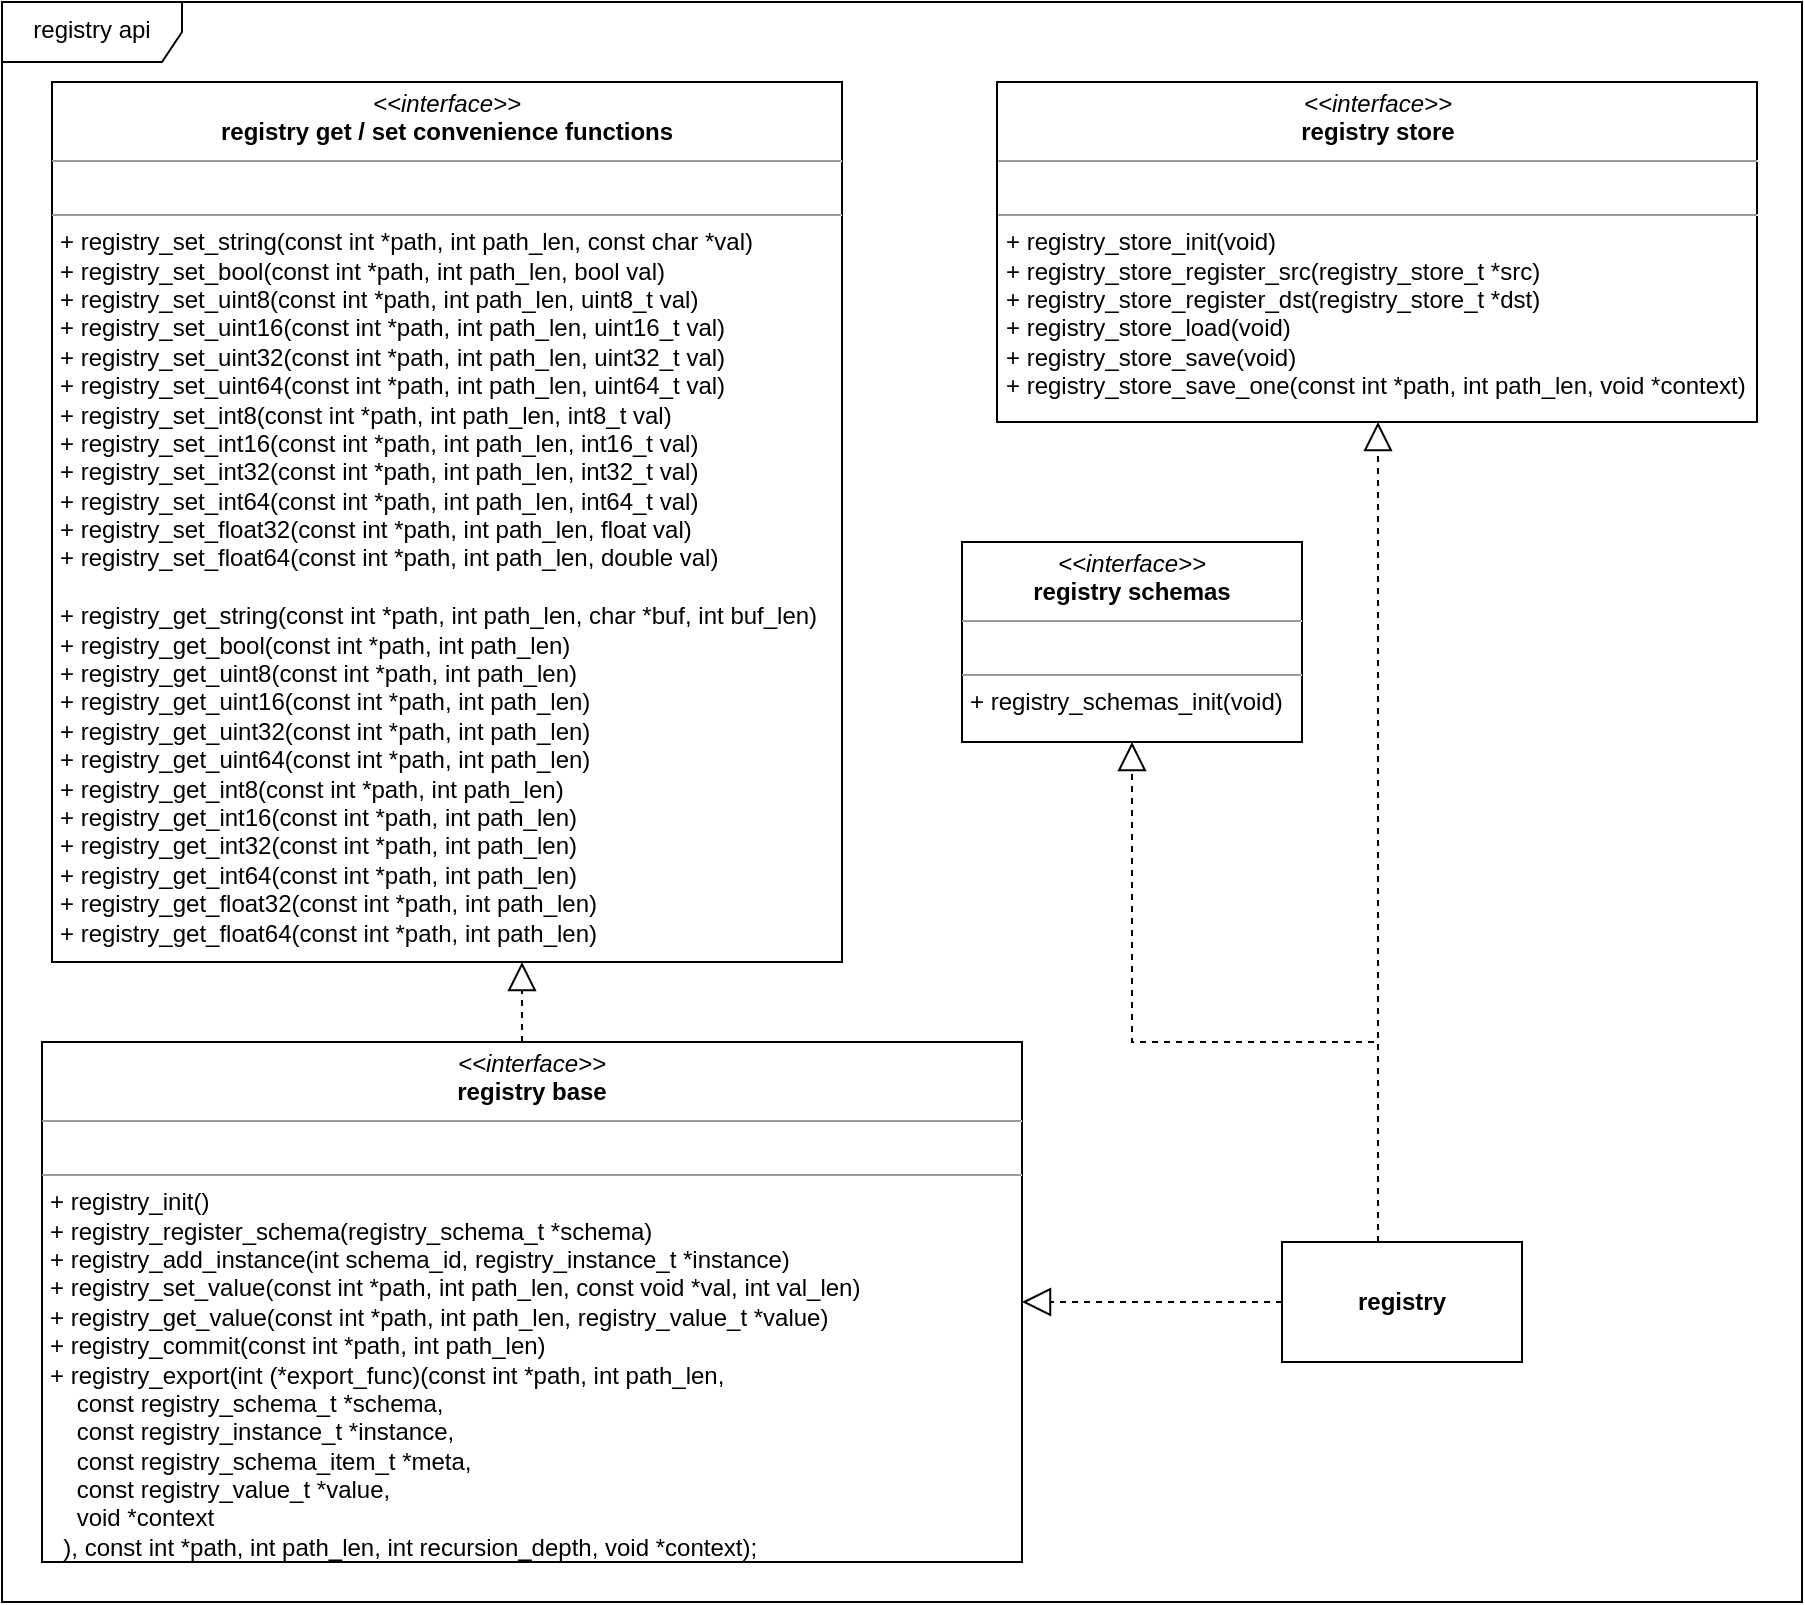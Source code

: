 <mxfile>
    <diagram id="fjN8D4Odn0497USpxgly" name="Page-1">
        <mxGraphModel dx="1074" dy="1609" grid="1" gridSize="10" guides="1" tooltips="1" connect="1" arrows="1" fold="1" page="1" pageScale="1" pageWidth="1169" pageHeight="827" background="#FFFFFF" math="0" shadow="0">
            <root>
                <mxCell id="0"/>
                <mxCell id="1" parent="0"/>
                <mxCell id="161" value="registry api" style="shape=umlFrame;whiteSpace=wrap;html=1;verticalAlign=top;width=90;height=30;swimlaneFillColor=#ffffff;" parent="1" vertex="1">
                    <mxGeometry x="20" y="-800" width="900" height="800" as="geometry"/>
                </mxCell>
                <mxCell id="113" value="&lt;p style=&quot;margin: 0px ; margin-top: 4px ; text-align: center&quot;&gt;&lt;i&gt;&amp;lt;&amp;lt;interface&amp;gt;&amp;gt;&lt;/i&gt;&lt;br&gt;&lt;b&gt;registry base&lt;/b&gt;&lt;br&gt;&lt;/p&gt;&lt;hr size=&quot;1&quot;&gt;&lt;p style=&quot;margin: 0px ; margin-left: 4px&quot;&gt;&lt;br&gt;&lt;/p&gt;&lt;hr size=&quot;1&quot;&gt;&lt;p style=&quot;margin: 0px ; margin-left: 4px&quot;&gt;+ registry_init()&lt;/p&gt;&lt;p style=&quot;margin: 0px ; margin-left: 4px&quot;&gt;+ registry_register_schema(registry_schema_t *schema)&lt;/p&gt;&lt;p style=&quot;margin: 0px ; margin-left: 4px&quot;&gt;+ registry_add_instance(int schema_id, registry_instance_t *instance)&lt;/p&gt;&lt;p style=&quot;margin: 0px ; margin-left: 4px&quot;&gt;+ registry_set_value(const int *path, int path_len, const void *val, int val_len)&lt;/p&gt;&lt;p style=&quot;margin: 0px ; margin-left: 4px&quot;&gt;+ registry_get_value(const int *path, int path_len, registry_value_t *value)&lt;/p&gt;&lt;p style=&quot;margin: 0px ; margin-left: 4px&quot;&gt;+ registry_commit(const int *path, int path_len)&lt;/p&gt;&lt;p style=&quot;margin: 0px ; margin-left: 4px&quot;&gt;+&amp;nbsp;&lt;span&gt;registry_export(int (*export_func)(const int *path, int path_len,&lt;/span&gt;&lt;br&gt;&lt;/p&gt;&lt;p style=&quot;margin: 0px ; margin-left: 4px&quot;&gt;&amp;nbsp; &amp;nbsp; const registry_schema_t *schema,&lt;/p&gt;&lt;p style=&quot;margin: 0px ; margin-left: 4px&quot;&gt;&amp;nbsp; &amp;nbsp; const registry_instance_t *instance,&lt;/p&gt;&lt;p style=&quot;margin: 0px ; margin-left: 4px&quot;&gt;&amp;nbsp; &amp;nbsp; const registry_schema_item_t *meta,&lt;/p&gt;&lt;p style=&quot;margin: 0px ; margin-left: 4px&quot;&gt;&amp;nbsp; &amp;nbsp; const registry_value_t *value,&lt;/p&gt;&lt;p style=&quot;margin: 0px ; margin-left: 4px&quot;&gt;&amp;nbsp; &amp;nbsp; void *context&lt;/p&gt;&lt;p style=&quot;margin: 0px ; margin-left: 4px&quot;&gt;&amp;nbsp; ), const int *path, int path_len, int recursion_depth, void *context);&lt;/p&gt;" style="verticalAlign=top;align=left;overflow=fill;fontSize=12;fontFamily=Helvetica;html=1;" parent="1" vertex="1">
                    <mxGeometry x="40" y="-280" width="490" height="260" as="geometry"/>
                </mxCell>
                <mxCell id="117" value="&lt;p style=&quot;margin: 0px ; margin-top: 4px ; text-align: center&quot;&gt;&lt;i&gt;&amp;lt;&amp;lt;interface&amp;gt;&amp;gt;&lt;/i&gt;&lt;br&gt;&lt;b&gt;registry store&lt;/b&gt;&lt;br&gt;&lt;/p&gt;&lt;hr size=&quot;1&quot;&gt;&lt;p style=&quot;margin: 0px ; margin-left: 4px&quot;&gt;&lt;br&gt;&lt;/p&gt;&lt;hr size=&quot;1&quot;&gt;&lt;p style=&quot;margin: 0px ; margin-left: 4px&quot;&gt;+ registry_store_init(void)&lt;br&gt;&lt;/p&gt;&lt;p style=&quot;margin: 0px ; margin-left: 4px&quot;&gt;+ registry_store_register_src(registry_store_t *src)&lt;br&gt;&lt;/p&gt;&lt;p style=&quot;margin: 0px ; margin-left: 4px&quot;&gt;+ registry_store_register_dst(registry_store_t *dst)&lt;br&gt;&lt;/p&gt;&lt;p style=&quot;margin: 0px ; margin-left: 4px&quot;&gt;+ registry_store_load(void)&lt;br&gt;&lt;/p&gt;&lt;p style=&quot;margin: 0px 0px 0px 4px&quot;&gt;+ registry_store_save(void)&lt;/p&gt;&lt;p style=&quot;margin: 0px 0px 0px 4px&quot;&gt;+ registry_store_save_one(const int *path, int path_len, void *context)&lt;/p&gt;" style="verticalAlign=top;align=left;overflow=fill;fontSize=12;fontFamily=Helvetica;html=1;" parent="1" vertex="1">
                    <mxGeometry x="517.5" y="-760" width="380" height="170" as="geometry"/>
                </mxCell>
                <mxCell id="162" value="&lt;b&gt;registry&lt;/b&gt;" style="rounded=0;whiteSpace=wrap;html=1;" parent="1" vertex="1">
                    <mxGeometry x="660" y="-180" width="120" height="60" as="geometry"/>
                </mxCell>
                <mxCell id="163" value="" style="endArrow=block;dashed=1;endFill=0;endSize=12;html=1;edgeStyle=orthogonalEdgeStyle;rounded=0;" parent="1" source="162" target="113" edge="1">
                    <mxGeometry width="160" relative="1" as="geometry">
                        <mxPoint x="370" y="-410" as="sourcePoint"/>
                        <mxPoint x="530" y="-410" as="targetPoint"/>
                    </mxGeometry>
                </mxCell>
                <mxCell id="164" value="" style="endArrow=block;dashed=1;endFill=0;endSize=12;html=1;edgeStyle=orthogonalEdgeStyle;rounded=0;" parent="1" source="162" target="117" edge="1">
                    <mxGeometry width="160" relative="1" as="geometry">
                        <mxPoint x="470" y="-350" as="sourcePoint"/>
                        <mxPoint x="295" y="-530" as="targetPoint"/>
                        <Array as="points">
                            <mxPoint x="708" y="-290"/>
                            <mxPoint x="708" y="-290"/>
                        </Array>
                    </mxGeometry>
                </mxCell>
                <mxCell id="165" value="&lt;p style=&quot;margin: 0px ; margin-top: 4px ; text-align: center&quot;&gt;&lt;i&gt;&amp;lt;&amp;lt;interface&amp;gt;&amp;gt;&lt;/i&gt;&lt;br&gt;&lt;b&gt;registry get / set convenience functions&lt;/b&gt;&lt;br&gt;&lt;/p&gt;&lt;hr size=&quot;1&quot;&gt;&lt;p style=&quot;margin: 0px ; margin-left: 4px&quot;&gt;&lt;br&gt;&lt;/p&gt;&lt;hr size=&quot;1&quot;&gt;&lt;p style=&quot;margin: 0px 0px 0px 4px&quot;&gt;+&amp;nbsp;registry_set_string(const int *path, int path_len, const char *val)&lt;/p&gt;&lt;p style=&quot;margin: 0px 0px 0px 4px&quot;&gt;+&amp;nbsp;registry_set_bool(const int *path, int path_len, bool val)&lt;/p&gt;&lt;p style=&quot;margin: 0px 0px 0px 4px&quot;&gt;+&amp;nbsp;registry_set_uint8(const int *path, int path_len, uint8_t val)&lt;/p&gt;&lt;p style=&quot;margin: 0px 0px 0px 4px&quot;&gt;+&amp;nbsp;registry_set_uint16(const int *path, int path_len, uint16_t val)&lt;/p&gt;&lt;p style=&quot;margin: 0px 0px 0px 4px&quot;&gt;+&amp;nbsp;registry_set_uint32(const int *path, int path_len, uint32_t val)&lt;/p&gt;&lt;p style=&quot;margin: 0px 0px 0px 4px&quot;&gt;+&amp;nbsp;registry_set_uint64(const int *path, int path_len, uint64_t val)&lt;/p&gt;&lt;p style=&quot;margin: 0px 0px 0px 4px&quot;&gt;+&amp;nbsp;registry_set_int8(const int *path, int path_len, int8_t val)&lt;/p&gt;&lt;p style=&quot;margin: 0px 0px 0px 4px&quot;&gt;+&amp;nbsp;registry_set_int16(const int *path, int path_len, int16_t val)&lt;/p&gt;&lt;p style=&quot;margin: 0px 0px 0px 4px&quot;&gt;+&amp;nbsp;registry_set_int32(const int *path, int path_len, int32_t val)&lt;/p&gt;&lt;p style=&quot;margin: 0px 0px 0px 4px&quot;&gt;+&amp;nbsp;registry_set_int64(const int *path, int path_len, int64_t val)&lt;/p&gt;&lt;p style=&quot;margin: 0px 0px 0px 4px&quot;&gt;+&amp;nbsp;registry_set_float32(const int *path, int path_len, float val)&lt;/p&gt;&lt;p style=&quot;margin: 0px 0px 0px 4px&quot;&gt;+&amp;nbsp;registry_set_float64(const int *path, int path_len, double val)&lt;/p&gt;&lt;p style=&quot;margin: 0px ; margin-left: 4px&quot;&gt;&lt;br&gt;&lt;/p&gt;&lt;p style=&quot;margin: 0px ; margin-left: 4px&quot;&gt;+&amp;nbsp;registry_get_string(const int *path, int path_len, char *buf, int buf_len)&lt;/p&gt;&lt;p style=&quot;margin: 0px ; margin-left: 4px&quot;&gt;+&amp;nbsp;registry_get_bool(const int *path, int path_len)&lt;/p&gt;&lt;p style=&quot;margin: 0px ; margin-left: 4px&quot;&gt;+&amp;nbsp;registry_get_uint8(const int *path, int path_len)&lt;/p&gt;&lt;p style=&quot;margin: 0px ; margin-left: 4px&quot;&gt;+&amp;nbsp;registry_get_uint16(const int *path, int path_len)&lt;/p&gt;&lt;p style=&quot;margin: 0px ; margin-left: 4px&quot;&gt;+&amp;nbsp;registry_get_uint32(const int *path, int path_len)&lt;/p&gt;&lt;p style=&quot;margin: 0px ; margin-left: 4px&quot;&gt;+&amp;nbsp;registry_get_uint64(const int *path, int path_len)&lt;/p&gt;&lt;p style=&quot;margin: 0px ; margin-left: 4px&quot;&gt;+&amp;nbsp;registry_get_int8(const int *path, int path_len)&lt;/p&gt;&lt;p style=&quot;margin: 0px ; margin-left: 4px&quot;&gt;+&amp;nbsp;registry_get_int16(const int *path, int path_len)&lt;/p&gt;&lt;p style=&quot;margin: 0px ; margin-left: 4px&quot;&gt;+&amp;nbsp;registry_get_int32(const int *path, int path_len)&lt;/p&gt;&lt;p style=&quot;margin: 0px ; margin-left: 4px&quot;&gt;+&amp;nbsp;registry_get_int64(const int *path, int path_len)&lt;/p&gt;&lt;p style=&quot;margin: 0px ; margin-left: 4px&quot;&gt;+&amp;nbsp;registry_get_float32(const int *path, int path_len)&lt;/p&gt;&lt;p style=&quot;margin: 0px ; margin-left: 4px&quot;&gt;+&amp;nbsp;registry_get_float64(const int *path, int path_len)&lt;/p&gt;" style="verticalAlign=top;align=left;overflow=fill;fontSize=12;fontFamily=Helvetica;html=1;" parent="1" vertex="1">
                    <mxGeometry x="45" y="-760" width="395" height="440" as="geometry"/>
                </mxCell>
                <mxCell id="166" value="" style="endArrow=block;dashed=1;endFill=0;endSize=12;html=1;edgeStyle=orthogonalEdgeStyle;rounded=0;" parent="1" source="113" target="165" edge="1">
                    <mxGeometry width="160" relative="1" as="geometry">
                        <mxPoint x="760.0" y="-155" as="sourcePoint"/>
                        <mxPoint x="560" y="-155" as="targetPoint"/>
                        <Array as="points">
                            <mxPoint x="280" y="-290"/>
                            <mxPoint x="280" y="-290"/>
                        </Array>
                    </mxGeometry>
                </mxCell>
                <mxCell id="167" value="&lt;p style=&quot;margin: 0px ; margin-top: 4px ; text-align: center&quot;&gt;&lt;i&gt;&amp;lt;&amp;lt;interface&amp;gt;&amp;gt;&lt;/i&gt;&lt;br&gt;&lt;b&gt;registry schemas&lt;/b&gt;&lt;br&gt;&lt;/p&gt;&lt;hr size=&quot;1&quot;&gt;&lt;p style=&quot;margin: 0px ; margin-left: 4px&quot;&gt;&lt;br&gt;&lt;/p&gt;&lt;hr size=&quot;1&quot;&gt;&lt;p style=&quot;margin: 0px ; margin-left: 4px&quot;&gt;+ registry_schemas_init(void)&lt;/p&gt;" style="verticalAlign=top;align=left;overflow=fill;fontSize=12;fontFamily=Helvetica;html=1;" parent="1" vertex="1">
                    <mxGeometry x="500" y="-530" width="170" height="100" as="geometry"/>
                </mxCell>
                <mxCell id="168" value="" style="endArrow=block;dashed=1;endFill=0;endSize=12;html=1;edgeStyle=orthogonalEdgeStyle;rounded=0;" parent="1" source="162" target="167" edge="1">
                    <mxGeometry width="160" relative="1" as="geometry">
                        <mxPoint x="717.5" y="-190" as="sourcePoint"/>
                        <mxPoint x="717.5" y="-580" as="targetPoint"/>
                        <Array as="points">
                            <mxPoint x="708" y="-280"/>
                            <mxPoint x="585" y="-280"/>
                        </Array>
                    </mxGeometry>
                </mxCell>
            </root>
        </mxGraphModel>
    </diagram>
</mxfile>